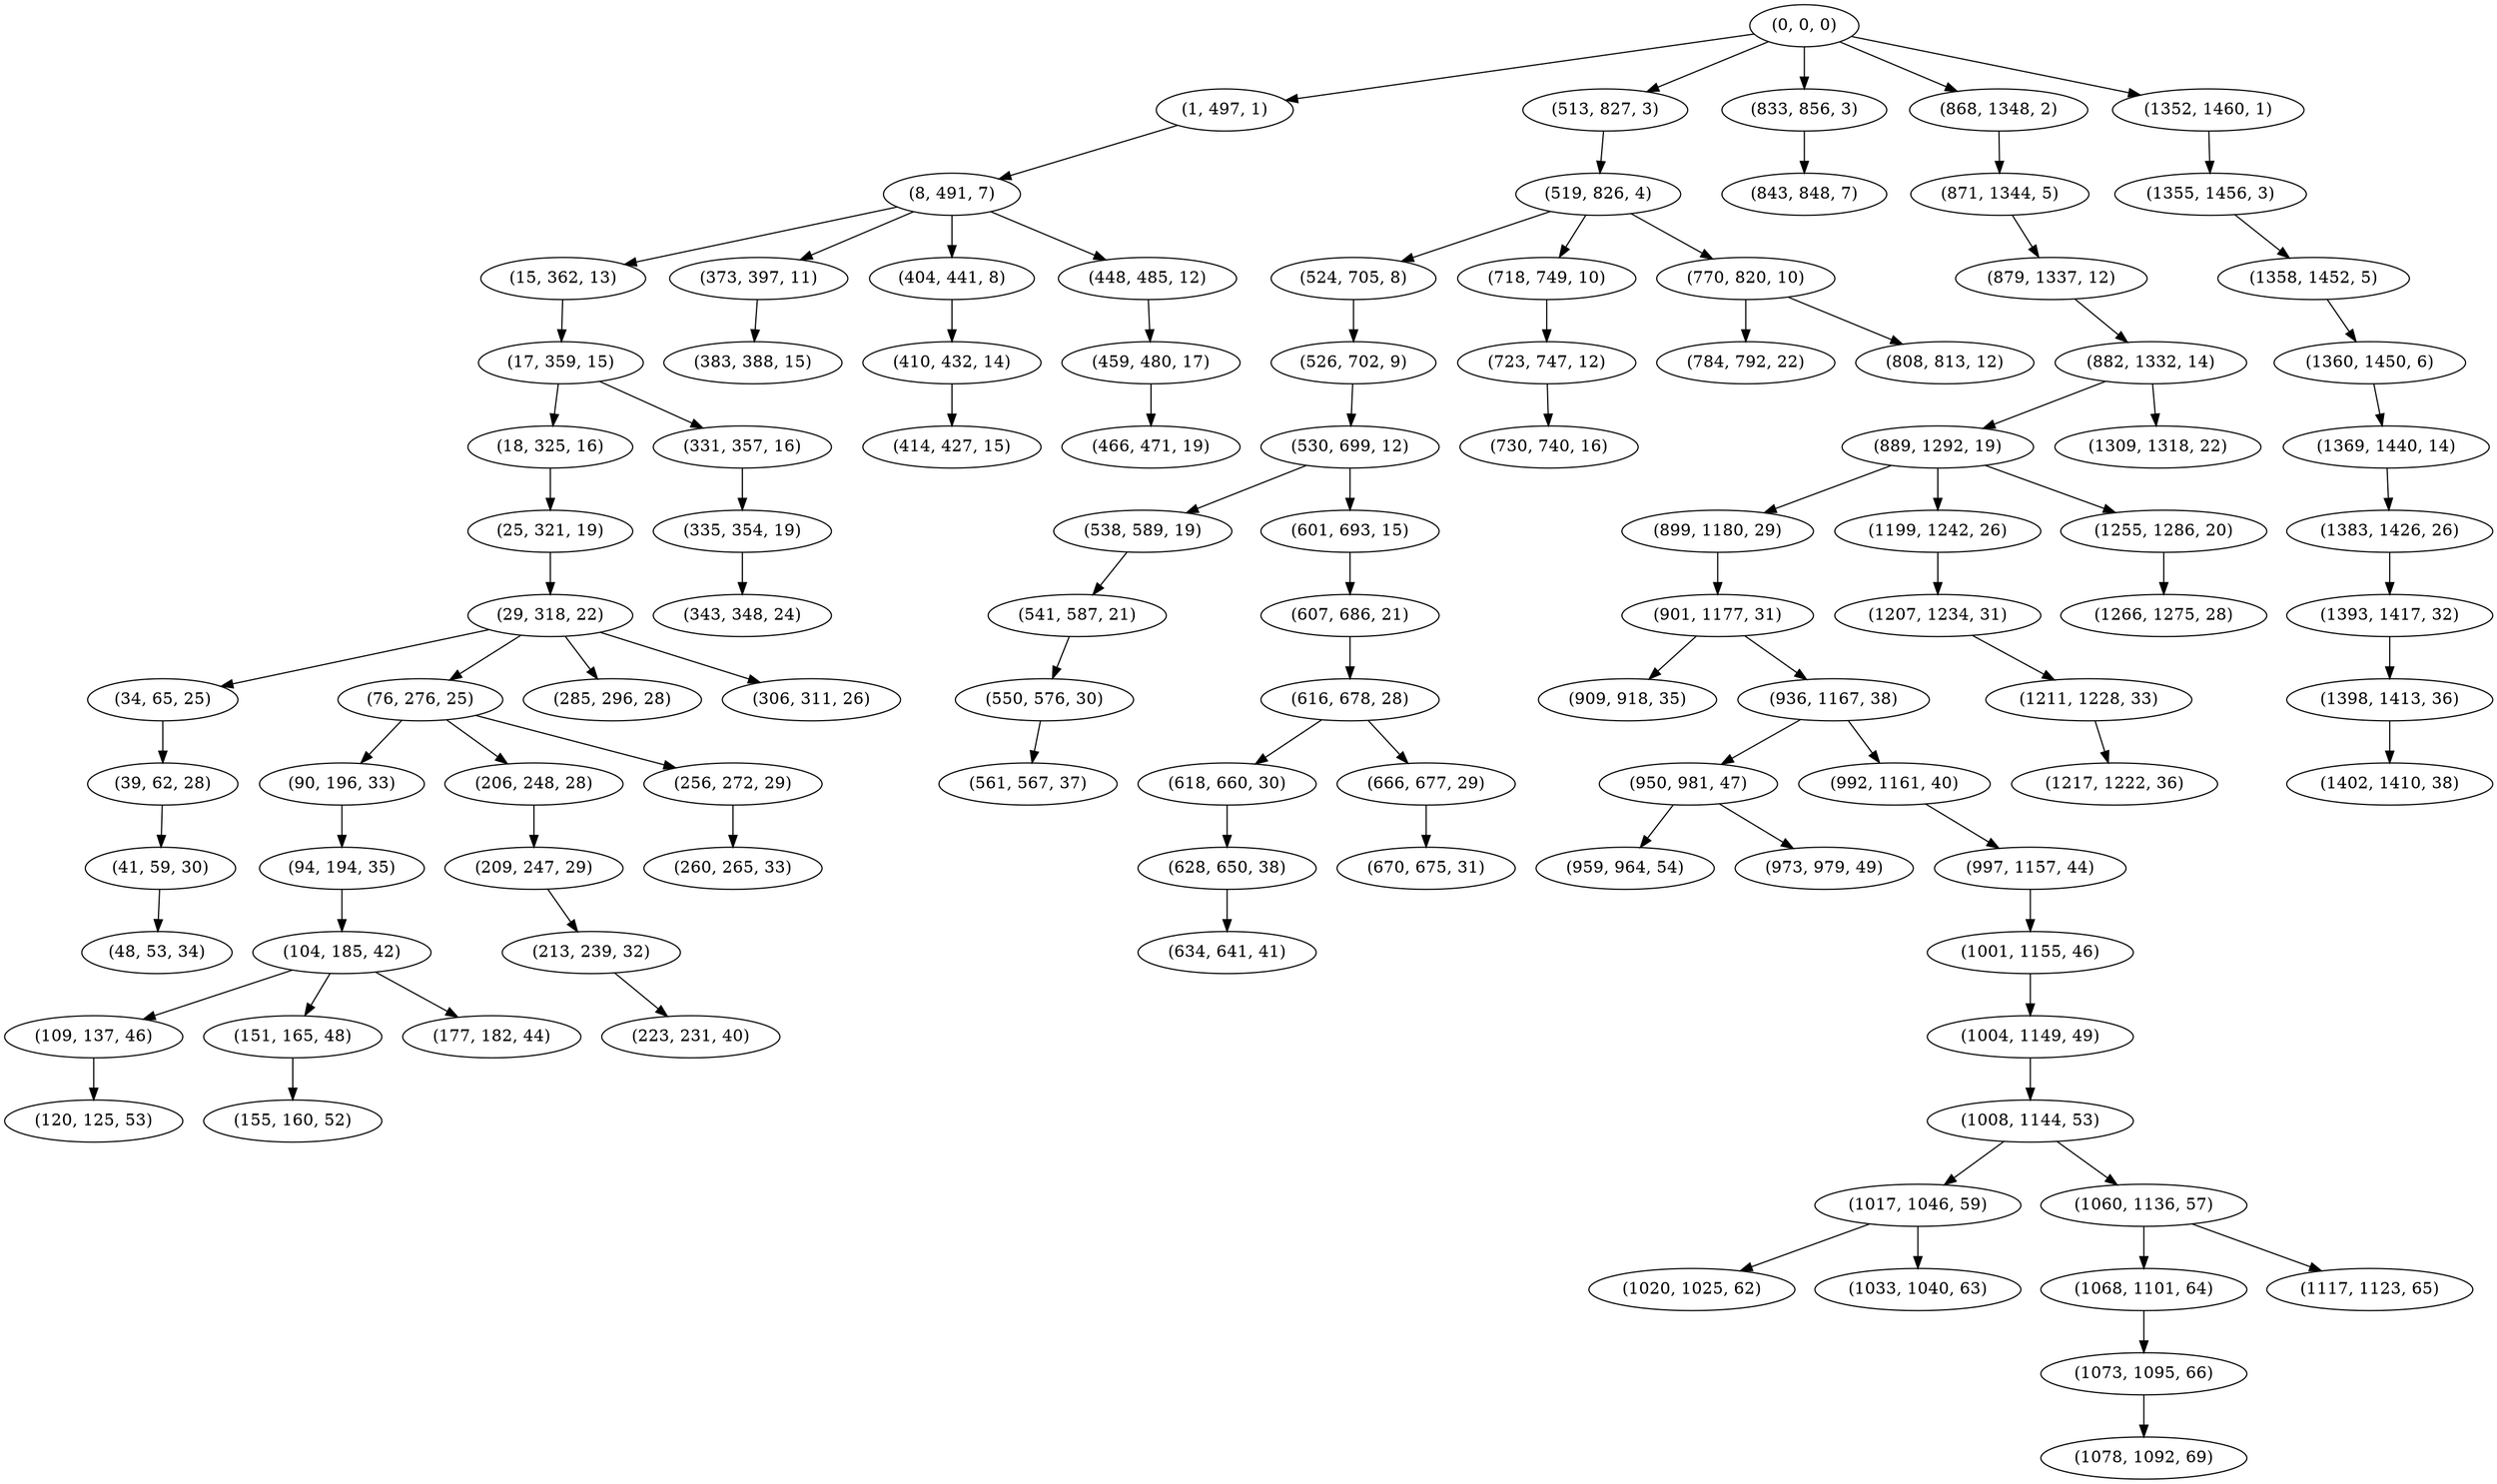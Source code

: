 digraph tree {
    "(0, 0, 0)";
    "(1, 497, 1)";
    "(8, 491, 7)";
    "(15, 362, 13)";
    "(17, 359, 15)";
    "(18, 325, 16)";
    "(25, 321, 19)";
    "(29, 318, 22)";
    "(34, 65, 25)";
    "(39, 62, 28)";
    "(41, 59, 30)";
    "(48, 53, 34)";
    "(76, 276, 25)";
    "(90, 196, 33)";
    "(94, 194, 35)";
    "(104, 185, 42)";
    "(109, 137, 46)";
    "(120, 125, 53)";
    "(151, 165, 48)";
    "(155, 160, 52)";
    "(177, 182, 44)";
    "(206, 248, 28)";
    "(209, 247, 29)";
    "(213, 239, 32)";
    "(223, 231, 40)";
    "(256, 272, 29)";
    "(260, 265, 33)";
    "(285, 296, 28)";
    "(306, 311, 26)";
    "(331, 357, 16)";
    "(335, 354, 19)";
    "(343, 348, 24)";
    "(373, 397, 11)";
    "(383, 388, 15)";
    "(404, 441, 8)";
    "(410, 432, 14)";
    "(414, 427, 15)";
    "(448, 485, 12)";
    "(459, 480, 17)";
    "(466, 471, 19)";
    "(513, 827, 3)";
    "(519, 826, 4)";
    "(524, 705, 8)";
    "(526, 702, 9)";
    "(530, 699, 12)";
    "(538, 589, 19)";
    "(541, 587, 21)";
    "(550, 576, 30)";
    "(561, 567, 37)";
    "(601, 693, 15)";
    "(607, 686, 21)";
    "(616, 678, 28)";
    "(618, 660, 30)";
    "(628, 650, 38)";
    "(634, 641, 41)";
    "(666, 677, 29)";
    "(670, 675, 31)";
    "(718, 749, 10)";
    "(723, 747, 12)";
    "(730, 740, 16)";
    "(770, 820, 10)";
    "(784, 792, 22)";
    "(808, 813, 12)";
    "(833, 856, 3)";
    "(843, 848, 7)";
    "(868, 1348, 2)";
    "(871, 1344, 5)";
    "(879, 1337, 12)";
    "(882, 1332, 14)";
    "(889, 1292, 19)";
    "(899, 1180, 29)";
    "(901, 1177, 31)";
    "(909, 918, 35)";
    "(936, 1167, 38)";
    "(950, 981, 47)";
    "(959, 964, 54)";
    "(973, 979, 49)";
    "(992, 1161, 40)";
    "(997, 1157, 44)";
    "(1001, 1155, 46)";
    "(1004, 1149, 49)";
    "(1008, 1144, 53)";
    "(1017, 1046, 59)";
    "(1020, 1025, 62)";
    "(1033, 1040, 63)";
    "(1060, 1136, 57)";
    "(1068, 1101, 64)";
    "(1073, 1095, 66)";
    "(1078, 1092, 69)";
    "(1117, 1123, 65)";
    "(1199, 1242, 26)";
    "(1207, 1234, 31)";
    "(1211, 1228, 33)";
    "(1217, 1222, 36)";
    "(1255, 1286, 20)";
    "(1266, 1275, 28)";
    "(1309, 1318, 22)";
    "(1352, 1460, 1)";
    "(1355, 1456, 3)";
    "(1358, 1452, 5)";
    "(1360, 1450, 6)";
    "(1369, 1440, 14)";
    "(1383, 1426, 26)";
    "(1393, 1417, 32)";
    "(1398, 1413, 36)";
    "(1402, 1410, 38)";
    "(0, 0, 0)" -> "(1, 497, 1)";
    "(0, 0, 0)" -> "(513, 827, 3)";
    "(0, 0, 0)" -> "(833, 856, 3)";
    "(0, 0, 0)" -> "(868, 1348, 2)";
    "(0, 0, 0)" -> "(1352, 1460, 1)";
    "(1, 497, 1)" -> "(8, 491, 7)";
    "(8, 491, 7)" -> "(15, 362, 13)";
    "(8, 491, 7)" -> "(373, 397, 11)";
    "(8, 491, 7)" -> "(404, 441, 8)";
    "(8, 491, 7)" -> "(448, 485, 12)";
    "(15, 362, 13)" -> "(17, 359, 15)";
    "(17, 359, 15)" -> "(18, 325, 16)";
    "(17, 359, 15)" -> "(331, 357, 16)";
    "(18, 325, 16)" -> "(25, 321, 19)";
    "(25, 321, 19)" -> "(29, 318, 22)";
    "(29, 318, 22)" -> "(34, 65, 25)";
    "(29, 318, 22)" -> "(76, 276, 25)";
    "(29, 318, 22)" -> "(285, 296, 28)";
    "(29, 318, 22)" -> "(306, 311, 26)";
    "(34, 65, 25)" -> "(39, 62, 28)";
    "(39, 62, 28)" -> "(41, 59, 30)";
    "(41, 59, 30)" -> "(48, 53, 34)";
    "(76, 276, 25)" -> "(90, 196, 33)";
    "(76, 276, 25)" -> "(206, 248, 28)";
    "(76, 276, 25)" -> "(256, 272, 29)";
    "(90, 196, 33)" -> "(94, 194, 35)";
    "(94, 194, 35)" -> "(104, 185, 42)";
    "(104, 185, 42)" -> "(109, 137, 46)";
    "(104, 185, 42)" -> "(151, 165, 48)";
    "(104, 185, 42)" -> "(177, 182, 44)";
    "(109, 137, 46)" -> "(120, 125, 53)";
    "(151, 165, 48)" -> "(155, 160, 52)";
    "(206, 248, 28)" -> "(209, 247, 29)";
    "(209, 247, 29)" -> "(213, 239, 32)";
    "(213, 239, 32)" -> "(223, 231, 40)";
    "(256, 272, 29)" -> "(260, 265, 33)";
    "(331, 357, 16)" -> "(335, 354, 19)";
    "(335, 354, 19)" -> "(343, 348, 24)";
    "(373, 397, 11)" -> "(383, 388, 15)";
    "(404, 441, 8)" -> "(410, 432, 14)";
    "(410, 432, 14)" -> "(414, 427, 15)";
    "(448, 485, 12)" -> "(459, 480, 17)";
    "(459, 480, 17)" -> "(466, 471, 19)";
    "(513, 827, 3)" -> "(519, 826, 4)";
    "(519, 826, 4)" -> "(524, 705, 8)";
    "(519, 826, 4)" -> "(718, 749, 10)";
    "(519, 826, 4)" -> "(770, 820, 10)";
    "(524, 705, 8)" -> "(526, 702, 9)";
    "(526, 702, 9)" -> "(530, 699, 12)";
    "(530, 699, 12)" -> "(538, 589, 19)";
    "(530, 699, 12)" -> "(601, 693, 15)";
    "(538, 589, 19)" -> "(541, 587, 21)";
    "(541, 587, 21)" -> "(550, 576, 30)";
    "(550, 576, 30)" -> "(561, 567, 37)";
    "(601, 693, 15)" -> "(607, 686, 21)";
    "(607, 686, 21)" -> "(616, 678, 28)";
    "(616, 678, 28)" -> "(618, 660, 30)";
    "(616, 678, 28)" -> "(666, 677, 29)";
    "(618, 660, 30)" -> "(628, 650, 38)";
    "(628, 650, 38)" -> "(634, 641, 41)";
    "(666, 677, 29)" -> "(670, 675, 31)";
    "(718, 749, 10)" -> "(723, 747, 12)";
    "(723, 747, 12)" -> "(730, 740, 16)";
    "(770, 820, 10)" -> "(784, 792, 22)";
    "(770, 820, 10)" -> "(808, 813, 12)";
    "(833, 856, 3)" -> "(843, 848, 7)";
    "(868, 1348, 2)" -> "(871, 1344, 5)";
    "(871, 1344, 5)" -> "(879, 1337, 12)";
    "(879, 1337, 12)" -> "(882, 1332, 14)";
    "(882, 1332, 14)" -> "(889, 1292, 19)";
    "(882, 1332, 14)" -> "(1309, 1318, 22)";
    "(889, 1292, 19)" -> "(899, 1180, 29)";
    "(889, 1292, 19)" -> "(1199, 1242, 26)";
    "(889, 1292, 19)" -> "(1255, 1286, 20)";
    "(899, 1180, 29)" -> "(901, 1177, 31)";
    "(901, 1177, 31)" -> "(909, 918, 35)";
    "(901, 1177, 31)" -> "(936, 1167, 38)";
    "(936, 1167, 38)" -> "(950, 981, 47)";
    "(936, 1167, 38)" -> "(992, 1161, 40)";
    "(950, 981, 47)" -> "(959, 964, 54)";
    "(950, 981, 47)" -> "(973, 979, 49)";
    "(992, 1161, 40)" -> "(997, 1157, 44)";
    "(997, 1157, 44)" -> "(1001, 1155, 46)";
    "(1001, 1155, 46)" -> "(1004, 1149, 49)";
    "(1004, 1149, 49)" -> "(1008, 1144, 53)";
    "(1008, 1144, 53)" -> "(1017, 1046, 59)";
    "(1008, 1144, 53)" -> "(1060, 1136, 57)";
    "(1017, 1046, 59)" -> "(1020, 1025, 62)";
    "(1017, 1046, 59)" -> "(1033, 1040, 63)";
    "(1060, 1136, 57)" -> "(1068, 1101, 64)";
    "(1060, 1136, 57)" -> "(1117, 1123, 65)";
    "(1068, 1101, 64)" -> "(1073, 1095, 66)";
    "(1073, 1095, 66)" -> "(1078, 1092, 69)";
    "(1199, 1242, 26)" -> "(1207, 1234, 31)";
    "(1207, 1234, 31)" -> "(1211, 1228, 33)";
    "(1211, 1228, 33)" -> "(1217, 1222, 36)";
    "(1255, 1286, 20)" -> "(1266, 1275, 28)";
    "(1352, 1460, 1)" -> "(1355, 1456, 3)";
    "(1355, 1456, 3)" -> "(1358, 1452, 5)";
    "(1358, 1452, 5)" -> "(1360, 1450, 6)";
    "(1360, 1450, 6)" -> "(1369, 1440, 14)";
    "(1369, 1440, 14)" -> "(1383, 1426, 26)";
    "(1383, 1426, 26)" -> "(1393, 1417, 32)";
    "(1393, 1417, 32)" -> "(1398, 1413, 36)";
    "(1398, 1413, 36)" -> "(1402, 1410, 38)";
}
